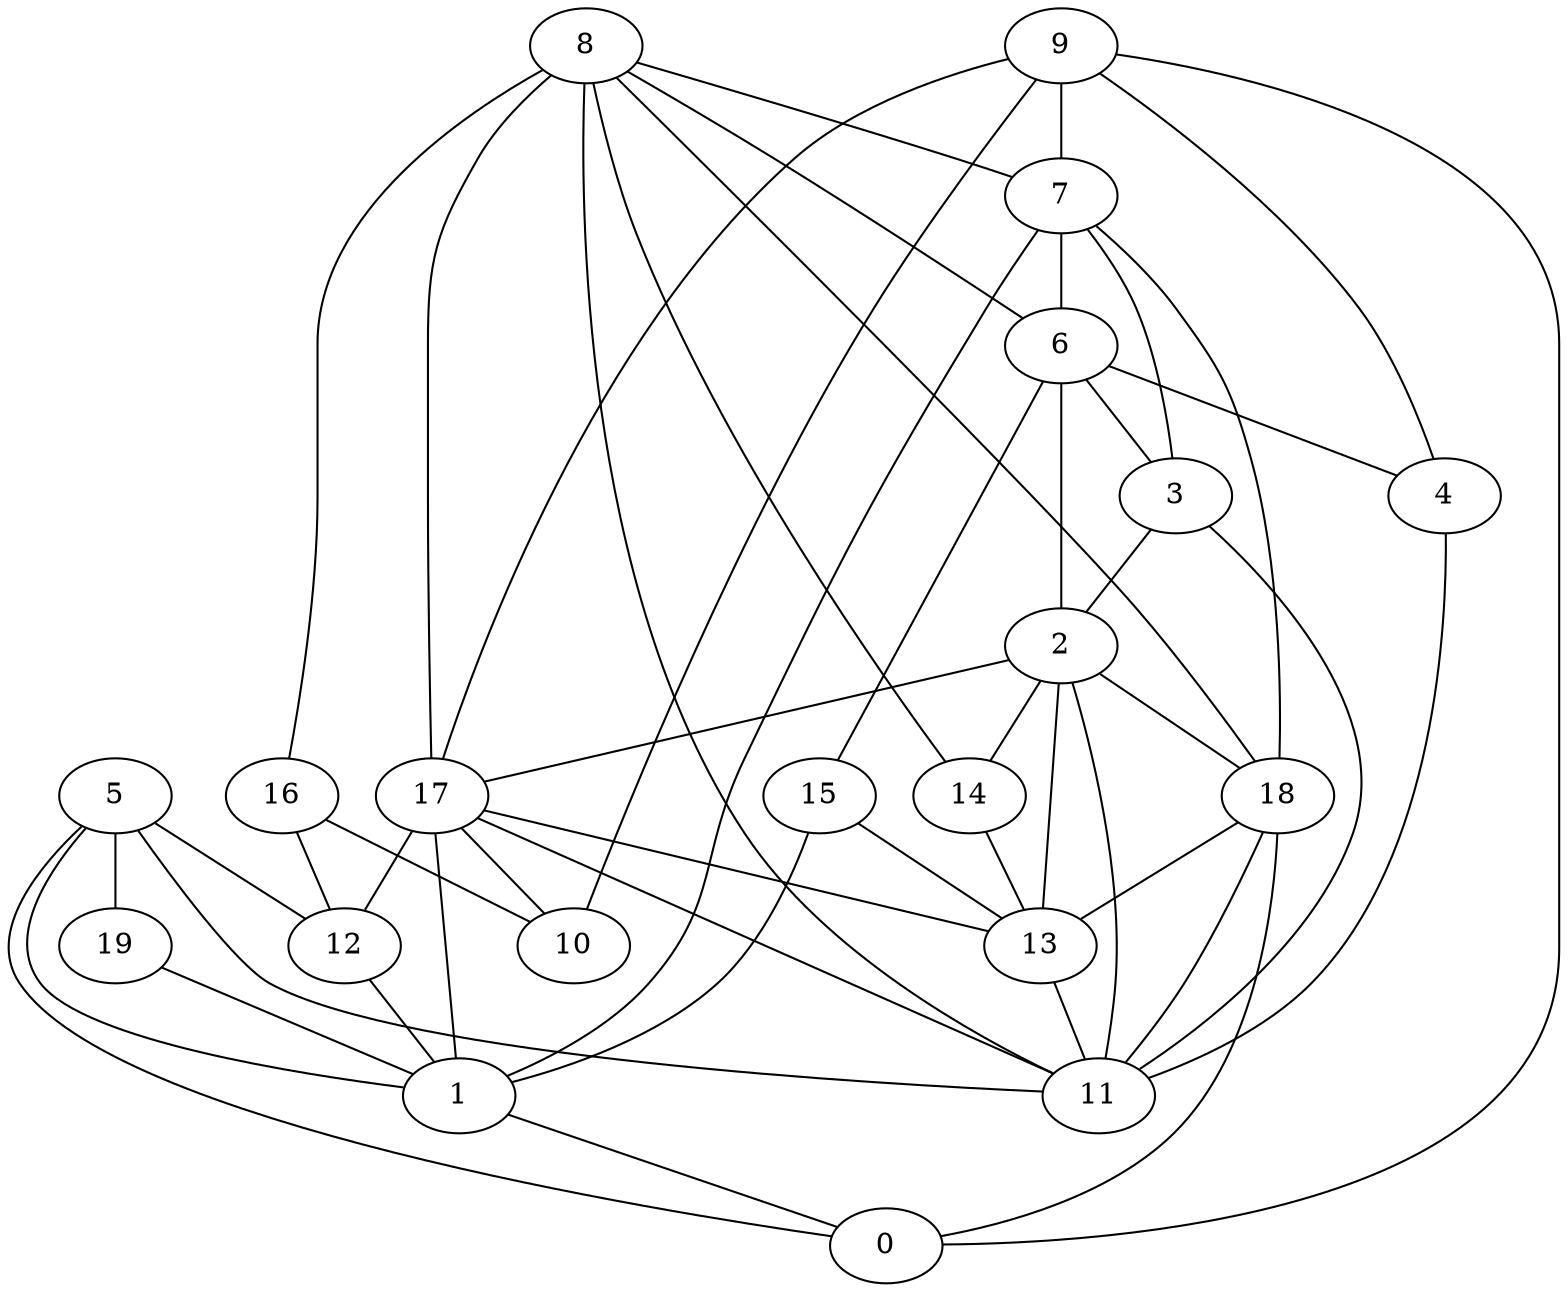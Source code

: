 digraph GG_graph {

subgraph G_graph {
edge [color = black]
"12" -> "1" [dir = none]
"7" -> "6" [dir = none]
"7" -> "18" [dir = none]
"7" -> "1" [dir = none]
"7" -> "3" [dir = none]
"17" -> "11" [dir = none]
"17" -> "13" [dir = none]
"17" -> "12" [dir = none]
"17" -> "1" [dir = none]
"2" -> "11" [dir = none]
"2" -> "18" [dir = none]
"5" -> "0" [dir = none]
"5" -> "11" [dir = none]
"5" -> "19" [dir = none]
"15" -> "1" [dir = none]
"15" -> "13" [dir = none]
"1" -> "0" [dir = none]
"9" -> "17" [dir = none]
"9" -> "0" [dir = none]
"9" -> "10" [dir = none]
"9" -> "4" [dir = none]
"4" -> "11" [dir = none]
"19" -> "1" [dir = none]
"6" -> "4" [dir = none]
"6" -> "15" [dir = none]
"8" -> "7" [dir = none]
"8" -> "17" [dir = none]
"8" -> "18" [dir = none]
"8" -> "11" [dir = none]
"8" -> "14" [dir = none]
"8" -> "16" [dir = none]
"8" -> "6" [dir = none]
"3" -> "2" [dir = none]
"16" -> "10" [dir = none]
"16" -> "12" [dir = none]
"14" -> "13" [dir = none]
"18" -> "0" [dir = none]
"18" -> "13" [dir = none]
"3" -> "11" [dir = none]
"5" -> "12" [dir = none]
"2" -> "14" [dir = none]
"6" -> "2" [dir = none]
"13" -> "11" [dir = none]
"6" -> "3" [dir = none]
"5" -> "1" [dir = none]
"17" -> "10" [dir = none]
"2" -> "13" [dir = none]
"18" -> "11" [dir = none]
"9" -> "7" [dir = none]
"2" -> "17" [dir = none]
}

}
